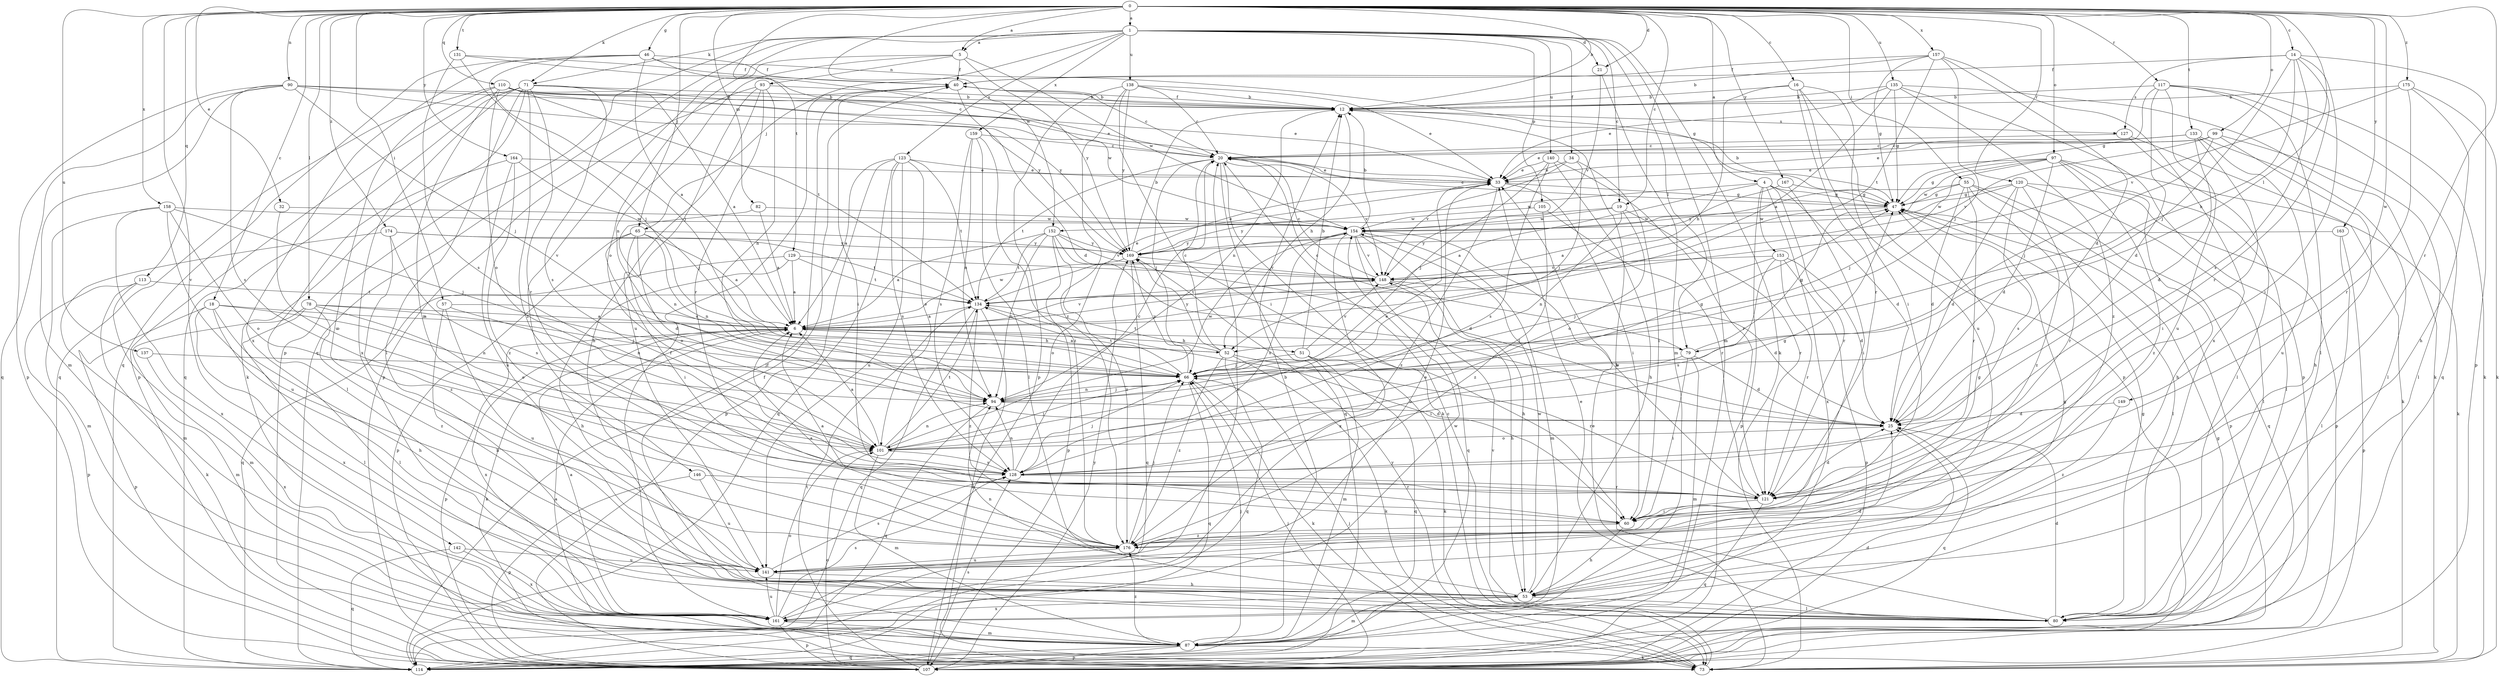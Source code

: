 strict digraph  {
0;
1;
4;
5;
6;
12;
14;
16;
18;
19;
20;
21;
25;
32;
33;
34;
40;
46;
47;
51;
52;
53;
55;
57;
60;
65;
66;
71;
73;
78;
79;
80;
82;
87;
90;
93;
94;
97;
99;
101;
105;
107;
110;
113;
114;
117;
120;
121;
123;
127;
128;
129;
131;
133;
134;
135;
137;
138;
140;
141;
142;
146;
148;
149;
152;
153;
154;
157;
158;
159;
161;
163;
164;
167;
169;
174;
175;
176;
0 -> 1  [label=a];
0 -> 4  [label=a];
0 -> 5  [label=a];
0 -> 12  [label=b];
0 -> 14  [label=c];
0 -> 16  [label=c];
0 -> 18  [label=c];
0 -> 19  [label=c];
0 -> 21  [label=d];
0 -> 32  [label=e];
0 -> 46  [label=g];
0 -> 55  [label=i];
0 -> 57  [label=i];
0 -> 65  [label=j];
0 -> 71  [label=k];
0 -> 78  [label=l];
0 -> 79  [label=l];
0 -> 82  [label=m];
0 -> 90  [label=n];
0 -> 97  [label=o];
0 -> 99  [label=o];
0 -> 110  [label=q];
0 -> 113  [label=q];
0 -> 117  [label=r];
0 -> 120  [label=r];
0 -> 121  [label=r];
0 -> 129  [label=t];
0 -> 131  [label=t];
0 -> 133  [label=t];
0 -> 135  [label=u];
0 -> 137  [label=u];
0 -> 142  [label=v];
0 -> 149  [label=w];
0 -> 152  [label=w];
0 -> 157  [label=x];
0 -> 158  [label=x];
0 -> 163  [label=y];
0 -> 164  [label=y];
0 -> 167  [label=y];
0 -> 174  [label=z];
0 -> 175  [label=z];
1 -> 5  [label=a];
1 -> 19  [label=c];
1 -> 21  [label=d];
1 -> 34  [label=f];
1 -> 65  [label=j];
1 -> 71  [label=k];
1 -> 73  [label=k];
1 -> 79  [label=l];
1 -> 87  [label=m];
1 -> 105  [label=p];
1 -> 107  [label=p];
1 -> 114  [label=q];
1 -> 123  [label=s];
1 -> 138  [label=u];
1 -> 140  [label=u];
1 -> 146  [label=v];
1 -> 159  [label=x];
4 -> 6  [label=a];
4 -> 25  [label=d];
4 -> 47  [label=g];
4 -> 107  [label=p];
4 -> 121  [label=r];
4 -> 152  [label=w];
4 -> 153  [label=w];
4 -> 161  [label=x];
5 -> 40  [label=f];
5 -> 93  [label=n];
5 -> 94  [label=n];
5 -> 101  [label=o];
5 -> 154  [label=w];
5 -> 169  [label=y];
6 -> 51  [label=h];
6 -> 52  [label=h];
6 -> 73  [label=k];
6 -> 79  [label=l];
6 -> 107  [label=p];
6 -> 148  [label=v];
6 -> 154  [label=w];
6 -> 161  [label=x];
12 -> 40  [label=f];
12 -> 52  [label=h];
12 -> 94  [label=n];
12 -> 127  [label=s];
14 -> 40  [label=f];
14 -> 52  [label=h];
14 -> 60  [label=i];
14 -> 66  [label=j];
14 -> 107  [label=p];
14 -> 121  [label=r];
14 -> 127  [label=s];
14 -> 128  [label=s];
16 -> 12  [label=b];
16 -> 52  [label=h];
16 -> 60  [label=i];
16 -> 107  [label=p];
16 -> 121  [label=r];
16 -> 141  [label=u];
18 -> 6  [label=a];
18 -> 53  [label=h];
18 -> 80  [label=l];
18 -> 94  [label=n];
18 -> 107  [label=p];
18 -> 161  [label=x];
19 -> 94  [label=n];
19 -> 101  [label=o];
19 -> 121  [label=r];
19 -> 154  [label=w];
19 -> 169  [label=y];
20 -> 33  [label=e];
20 -> 66  [label=j];
20 -> 73  [label=k];
20 -> 114  [label=q];
20 -> 134  [label=t];
20 -> 148  [label=v];
21 -> 87  [label=m];
21 -> 148  [label=v];
25 -> 101  [label=o];
25 -> 114  [label=q];
32 -> 101  [label=o];
32 -> 154  [label=w];
33 -> 47  [label=g];
33 -> 60  [label=i];
33 -> 176  [label=z];
34 -> 33  [label=e];
34 -> 60  [label=i];
34 -> 66  [label=j];
34 -> 148  [label=v];
40 -> 12  [label=b];
40 -> 20  [label=c];
40 -> 25  [label=d];
40 -> 60  [label=i];
46 -> 6  [label=a];
46 -> 20  [label=c];
46 -> 40  [label=f];
46 -> 47  [label=g];
46 -> 66  [label=j];
46 -> 114  [label=q];
46 -> 161  [label=x];
47 -> 12  [label=b];
47 -> 20  [label=c];
47 -> 80  [label=l];
47 -> 154  [label=w];
51 -> 12  [label=b];
51 -> 66  [label=j];
51 -> 73  [label=k];
51 -> 87  [label=m];
51 -> 114  [label=q];
51 -> 148  [label=v];
52 -> 6  [label=a];
52 -> 20  [label=c];
52 -> 73  [label=k];
52 -> 114  [label=q];
52 -> 121  [label=r];
52 -> 134  [label=t];
52 -> 169  [label=y];
52 -> 176  [label=z];
53 -> 25  [label=d];
53 -> 47  [label=g];
53 -> 80  [label=l];
53 -> 87  [label=m];
53 -> 94  [label=n];
53 -> 154  [label=w];
53 -> 161  [label=x];
55 -> 25  [label=d];
55 -> 47  [label=g];
55 -> 107  [label=p];
55 -> 114  [label=q];
55 -> 121  [label=r];
55 -> 169  [label=y];
55 -> 176  [label=z];
57 -> 6  [label=a];
57 -> 53  [label=h];
57 -> 94  [label=n];
57 -> 141  [label=u];
60 -> 6  [label=a];
60 -> 53  [label=h];
60 -> 176  [label=z];
65 -> 6  [label=a];
65 -> 25  [label=d];
65 -> 60  [label=i];
65 -> 94  [label=n];
65 -> 101  [label=o];
65 -> 107  [label=p];
65 -> 169  [label=y];
66 -> 73  [label=k];
66 -> 94  [label=n];
66 -> 114  [label=q];
66 -> 134  [label=t];
66 -> 169  [label=y];
71 -> 6  [label=a];
71 -> 12  [label=b];
71 -> 73  [label=k];
71 -> 80  [label=l];
71 -> 107  [label=p];
71 -> 114  [label=q];
71 -> 121  [label=r];
71 -> 128  [label=s];
71 -> 161  [label=x];
71 -> 176  [label=z];
73 -> 6  [label=a];
73 -> 20  [label=c];
73 -> 33  [label=e];
73 -> 66  [label=j];
73 -> 169  [label=y];
78 -> 6  [label=a];
78 -> 66  [label=j];
78 -> 80  [label=l];
78 -> 87  [label=m];
78 -> 101  [label=o];
78 -> 176  [label=z];
79 -> 20  [label=c];
79 -> 25  [label=d];
79 -> 47  [label=g];
79 -> 60  [label=i];
79 -> 87  [label=m];
79 -> 101  [label=o];
80 -> 12  [label=b];
80 -> 25  [label=d];
80 -> 33  [label=e];
80 -> 47  [label=g];
80 -> 148  [label=v];
82 -> 6  [label=a];
82 -> 94  [label=n];
82 -> 154  [label=w];
87 -> 12  [label=b];
87 -> 40  [label=f];
87 -> 66  [label=j];
87 -> 73  [label=k];
87 -> 107  [label=p];
87 -> 114  [label=q];
87 -> 176  [label=z];
90 -> 12  [label=b];
90 -> 33  [label=e];
90 -> 66  [label=j];
90 -> 87  [label=m];
90 -> 107  [label=p];
90 -> 114  [label=q];
90 -> 128  [label=s];
90 -> 169  [label=y];
93 -> 12  [label=b];
93 -> 53  [label=h];
93 -> 94  [label=n];
93 -> 107  [label=p];
93 -> 121  [label=r];
93 -> 141  [label=u];
94 -> 25  [label=d];
94 -> 47  [label=g];
94 -> 66  [label=j];
94 -> 114  [label=q];
94 -> 154  [label=w];
97 -> 25  [label=d];
97 -> 33  [label=e];
97 -> 47  [label=g];
97 -> 53  [label=h];
97 -> 66  [label=j];
97 -> 73  [label=k];
97 -> 80  [label=l];
97 -> 154  [label=w];
97 -> 176  [label=z];
99 -> 20  [label=c];
99 -> 33  [label=e];
99 -> 53  [label=h];
99 -> 66  [label=j];
99 -> 80  [label=l];
99 -> 148  [label=v];
101 -> 6  [label=a];
101 -> 33  [label=e];
101 -> 66  [label=j];
101 -> 87  [label=m];
101 -> 94  [label=n];
101 -> 128  [label=s];
101 -> 134  [label=t];
105 -> 121  [label=r];
105 -> 154  [label=w];
105 -> 176  [label=z];
107 -> 25  [label=d];
107 -> 66  [label=j];
107 -> 101  [label=o];
107 -> 128  [label=s];
107 -> 134  [label=t];
107 -> 169  [label=y];
110 -> 12  [label=b];
110 -> 33  [label=e];
110 -> 101  [label=o];
110 -> 114  [label=q];
110 -> 134  [label=t];
110 -> 141  [label=u];
110 -> 154  [label=w];
110 -> 169  [label=y];
110 -> 176  [label=z];
113 -> 73  [label=k];
113 -> 87  [label=m];
113 -> 107  [label=p];
113 -> 134  [label=t];
114 -> 40  [label=f];
114 -> 47  [label=g];
117 -> 12  [label=b];
117 -> 25  [label=d];
117 -> 47  [label=g];
117 -> 73  [label=k];
117 -> 80  [label=l];
117 -> 114  [label=q];
117 -> 141  [label=u];
120 -> 25  [label=d];
120 -> 47  [label=g];
120 -> 80  [label=l];
120 -> 107  [label=p];
120 -> 121  [label=r];
120 -> 128  [label=s];
120 -> 154  [label=w];
121 -> 25  [label=d];
121 -> 60  [label=i];
121 -> 114  [label=q];
121 -> 154  [label=w];
123 -> 6  [label=a];
123 -> 33  [label=e];
123 -> 101  [label=o];
123 -> 107  [label=p];
123 -> 114  [label=q];
123 -> 128  [label=s];
123 -> 134  [label=t];
123 -> 141  [label=u];
127 -> 20  [label=c];
127 -> 73  [label=k];
127 -> 80  [label=l];
128 -> 20  [label=c];
128 -> 47  [label=g];
128 -> 66  [label=j];
128 -> 94  [label=n];
128 -> 121  [label=r];
129 -> 6  [label=a];
129 -> 53  [label=h];
129 -> 114  [label=q];
129 -> 134  [label=t];
129 -> 148  [label=v];
131 -> 20  [label=c];
131 -> 40  [label=f];
131 -> 66  [label=j];
131 -> 128  [label=s];
133 -> 20  [label=c];
133 -> 25  [label=d];
133 -> 33  [label=e];
133 -> 60  [label=i];
133 -> 80  [label=l];
133 -> 141  [label=u];
134 -> 6  [label=a];
134 -> 33  [label=e];
134 -> 60  [label=i];
134 -> 73  [label=k];
134 -> 114  [label=q];
134 -> 176  [label=z];
135 -> 6  [label=a];
135 -> 12  [label=b];
135 -> 33  [label=e];
135 -> 47  [label=g];
135 -> 73  [label=k];
135 -> 107  [label=p];
135 -> 176  [label=z];
137 -> 66  [label=j];
137 -> 161  [label=x];
138 -> 12  [label=b];
138 -> 20  [label=c];
138 -> 33  [label=e];
138 -> 60  [label=i];
138 -> 107  [label=p];
138 -> 169  [label=y];
138 -> 176  [label=z];
140 -> 33  [label=e];
140 -> 53  [label=h];
140 -> 66  [label=j];
140 -> 121  [label=r];
140 -> 128  [label=s];
141 -> 33  [label=e];
141 -> 53  [label=h];
141 -> 128  [label=s];
142 -> 114  [label=q];
142 -> 141  [label=u];
142 -> 161  [label=x];
146 -> 107  [label=p];
146 -> 121  [label=r];
146 -> 141  [label=u];
148 -> 20  [label=c];
148 -> 25  [label=d];
148 -> 53  [label=h];
148 -> 134  [label=t];
149 -> 25  [label=d];
149 -> 176  [label=z];
152 -> 6  [label=a];
152 -> 25  [label=d];
152 -> 94  [label=n];
152 -> 107  [label=p];
152 -> 134  [label=t];
152 -> 148  [label=v];
152 -> 169  [label=y];
152 -> 176  [label=z];
153 -> 25  [label=d];
153 -> 66  [label=j];
153 -> 107  [label=p];
153 -> 121  [label=r];
153 -> 128  [label=s];
153 -> 148  [label=v];
154 -> 12  [label=b];
154 -> 53  [label=h];
154 -> 87  [label=m];
154 -> 114  [label=q];
154 -> 128  [label=s];
154 -> 148  [label=v];
154 -> 161  [label=x];
154 -> 169  [label=y];
157 -> 12  [label=b];
157 -> 25  [label=d];
157 -> 40  [label=f];
157 -> 47  [label=g];
157 -> 66  [label=j];
157 -> 134  [label=t];
157 -> 161  [label=x];
158 -> 66  [label=j];
158 -> 87  [label=m];
158 -> 101  [label=o];
158 -> 141  [label=u];
158 -> 154  [label=w];
158 -> 161  [label=x];
159 -> 20  [label=c];
159 -> 80  [label=l];
159 -> 94  [label=n];
159 -> 128  [label=s];
159 -> 176  [label=z];
161 -> 6  [label=a];
161 -> 20  [label=c];
161 -> 40  [label=f];
161 -> 87  [label=m];
161 -> 101  [label=o];
161 -> 107  [label=p];
161 -> 128  [label=s];
161 -> 141  [label=u];
161 -> 154  [label=w];
163 -> 80  [label=l];
163 -> 107  [label=p];
163 -> 169  [label=y];
164 -> 33  [label=e];
164 -> 66  [label=j];
164 -> 80  [label=l];
164 -> 141  [label=u];
164 -> 176  [label=z];
167 -> 6  [label=a];
167 -> 47  [label=g];
167 -> 60  [label=i];
169 -> 12  [label=b];
169 -> 33  [label=e];
169 -> 101  [label=o];
169 -> 114  [label=q];
169 -> 148  [label=v];
174 -> 87  [label=m];
174 -> 128  [label=s];
174 -> 134  [label=t];
174 -> 169  [label=y];
174 -> 176  [label=z];
175 -> 12  [label=b];
175 -> 53  [label=h];
175 -> 73  [label=k];
175 -> 121  [label=r];
175 -> 148  [label=v];
176 -> 6  [label=a];
176 -> 47  [label=g];
176 -> 66  [label=j];
176 -> 141  [label=u];
}
